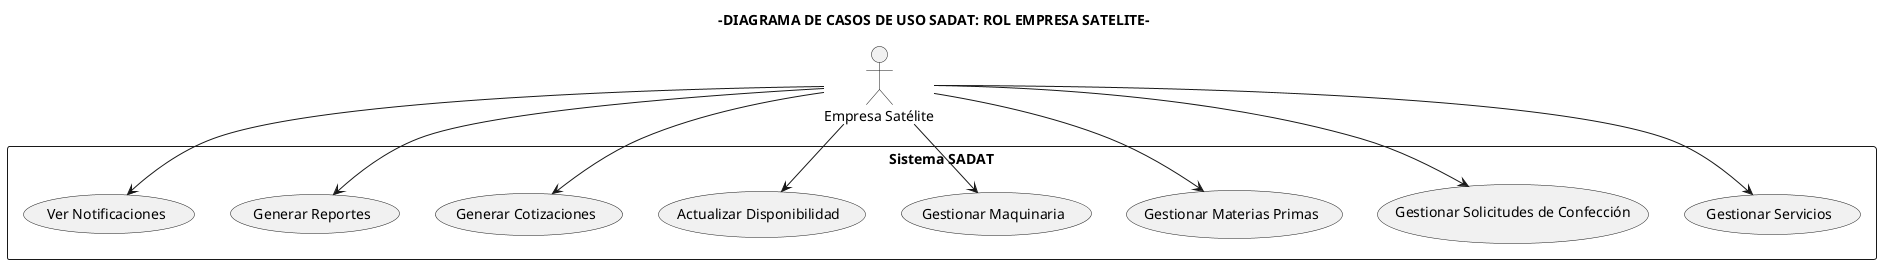 @startuml
title -DIAGRAMA DE CASOS DE USO SADAT: ROL EMPRESA SATELITE-

actor "Empresa Satélite" as ES

rectangle "Sistema SADAT" {
  usecase "Gestionar Servicios" as UC1
  usecase "Gestionar Solicitudes de Confección" as UC2
  usecase "Gestionar Materias Primas" as UC3
  usecase "Gestionar Maquinaria" as UC4
  usecase "Actualizar Disponibilidad" as UC5
  usecase "Generar Cotizaciones" as UC6
  usecase "Generar Reportes" as UC7
  usecase "Ver Notificaciones" as UC8
}

ES --> UC1
ES --> UC2
ES --> UC3
ES --> UC4
ES --> UC5
ES --> UC6
ES --> UC7
ES --> UC8

@enduml